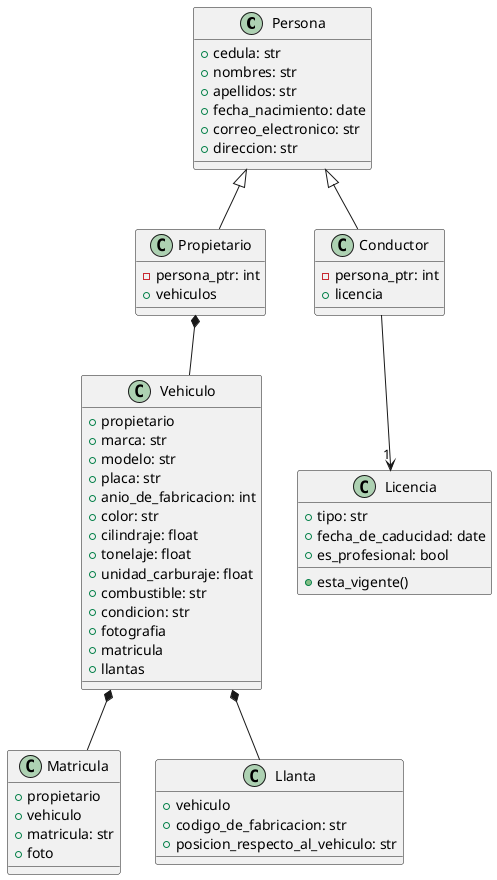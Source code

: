 @startuml DB

class Persona {
    +cedula: str
    +nombres: str
    +apellidos: str
    +fecha_nacimiento: date
    +correo_electronico: str
    +direccion: str
}

class Propietario {
    -persona_ptr: int
    +vehiculos
}

class Conductor {
    -persona_ptr: int
    +licencia
}

class Vehiculo {
    +propietario
    +marca: str
    +modelo: str
    +placa: str
    +anio_de_fabricacion: int
    +color: str
    +cilindraje: float
    +tonelaje: float
    +unidad_carburaje: float
    +combustible: str
    +condicion: str
    +fotografia
    +matricula
    +llantas
}

class Licencia {
    +tipo: str
    +fecha_de_caducidad: date
    +es_profesional: bool
    +esta_vigente()
}

class Matricula {
    +propietario
    +vehiculo
    +matricula: str
    +foto
}

class Llanta {
    +vehiculo
    +codigo_de_fabricacion: str
    +posicion_respecto_al_vehiculo: str
}

Persona <|-- Propietario
Persona <|-- Conductor
Propietario *-- Vehiculo
Conductor --> "1" Licencia
Vehiculo *-- Matricula
Vehiculo *-- Llanta

@enduml
